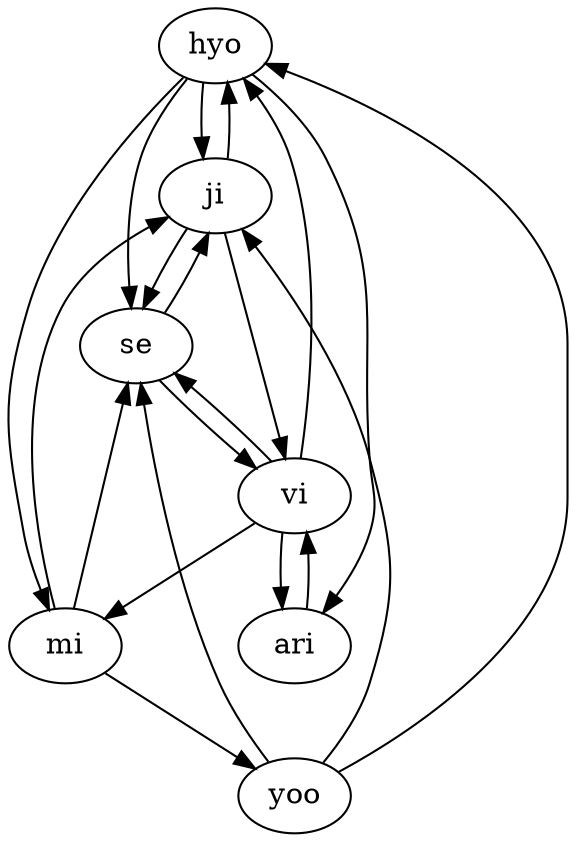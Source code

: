 digraph {
hyo->ji;
ji->hyo;
yoo->hyo;
hyo->mi;
vi->hyo;
hyo->se;
hyo->ari;
yoo->ji;
mi->ji;
ji->vi;
ji->se;
se->ji;
mi->yoo;
yoo->se;
vi->mi;
mi->se;
vi->se;
se->vi;
vi->ari;
ari->vi;
}